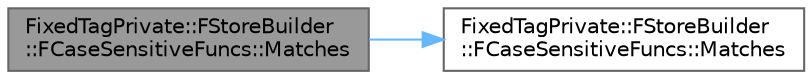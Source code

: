 digraph "FixedTagPrivate::FStoreBuilder::FCaseSensitiveFuncs::Matches"
{
 // INTERACTIVE_SVG=YES
 // LATEX_PDF_SIZE
  bgcolor="transparent";
  edge [fontname=Helvetica,fontsize=10,labelfontname=Helvetica,labelfontsize=10];
  node [fontname=Helvetica,fontsize=10,shape=box,height=0.2,width=0.4];
  rankdir="LR";
  Node1 [id="Node000001",label="FixedTagPrivate::FStoreBuilder\l::FCaseSensitiveFuncs::Matches",height=0.2,width=0.4,color="gray40", fillcolor="grey60", style="filled", fontcolor="black",tooltip=" "];
  Node1 -> Node2 [id="edge1_Node000001_Node000002",color="steelblue1",style="solid",tooltip=" "];
  Node2 [id="Node000002",label="FixedTagPrivate::FStoreBuilder\l::FCaseSensitiveFuncs::Matches",height=0.2,width=0.4,color="grey40", fillcolor="white", style="filled",URL="$da/db1/structFixedTagPrivate_1_1FStoreBuilder_1_1FCaseSensitiveFuncs.html#a401b7037ae38300eb0fdbefc0501c87c",tooltip=" "];
}
